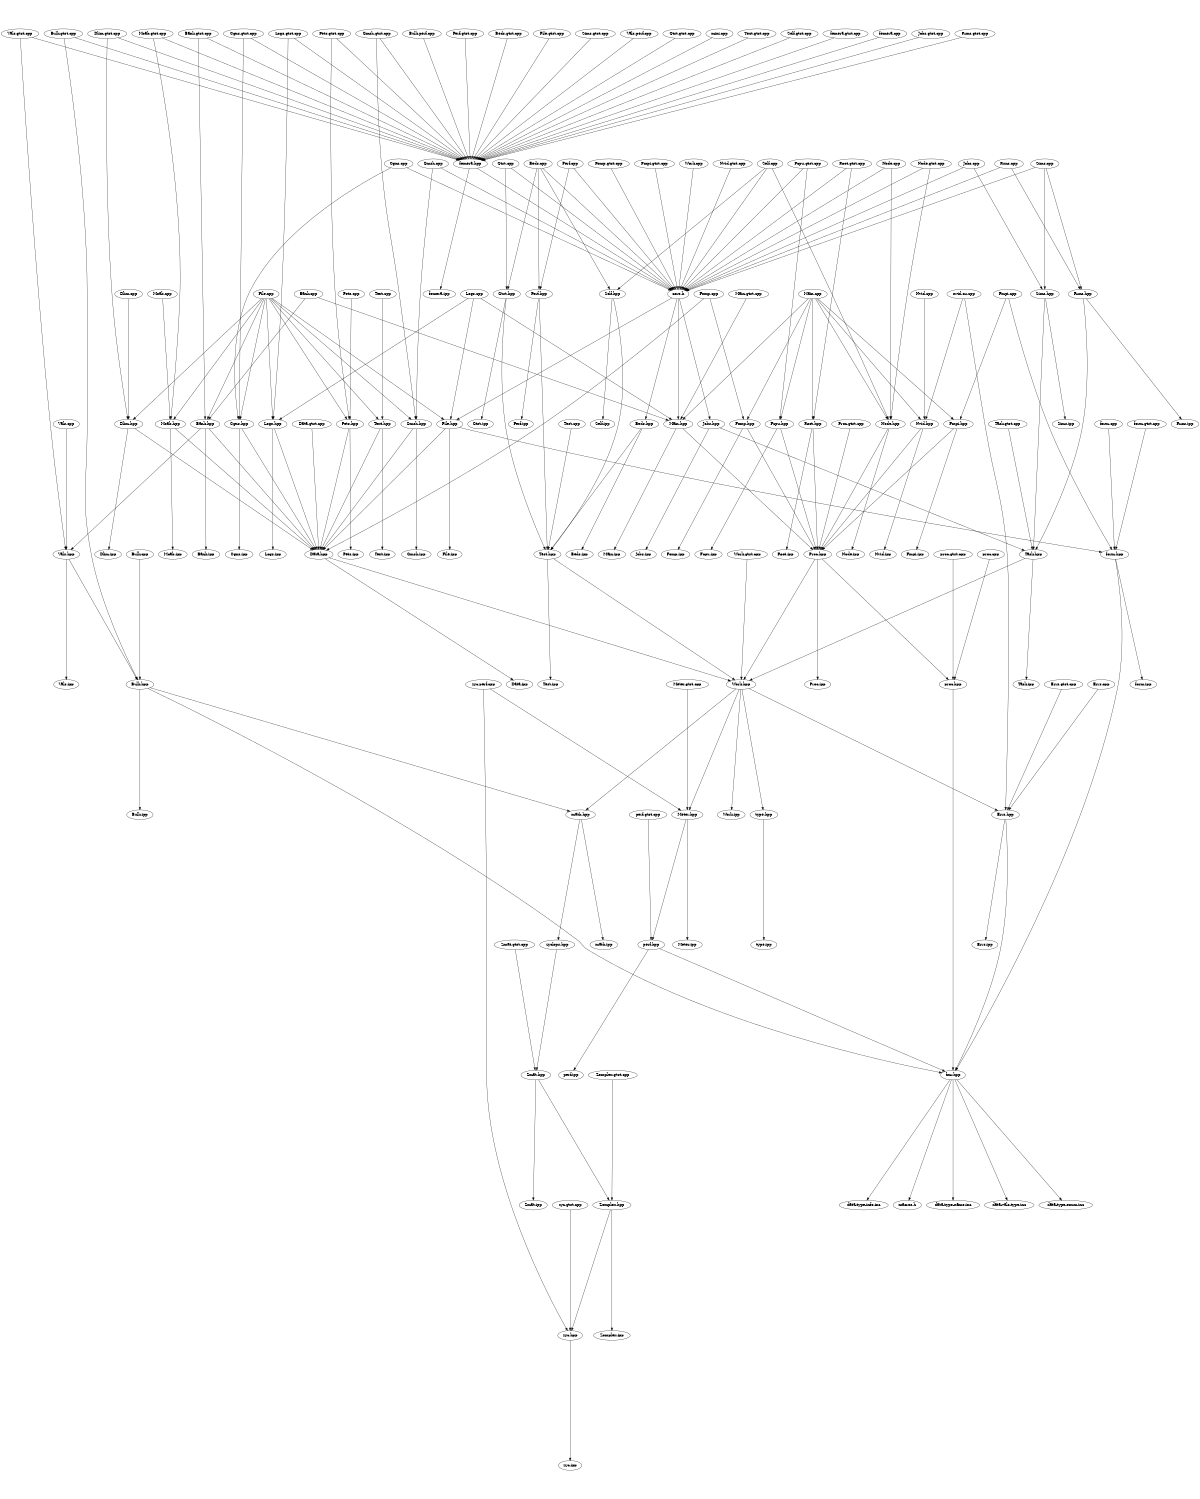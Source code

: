 digraph "source tree" {
    overlap=scale;
    size="8,10";
    ratio="fill";
    fontsize="16";
    fontname="Helvetica";
	clusterrank="local";
	"type.hpp" -> "type.ipp"
	"femera.cpp" -> "femera.hpp"
	"Main.cpp" -> "Node.hpp"
	"Bank.hpp" -> "Vals.hpp"
	"Gtst.hpp" -> "Gtst.ipp"
	"Main.cpp" -> "Main.hpp"
	"File.cpp" -> "Dlim.hpp"
	"Moab.gtst.cpp" -> "Moab.hpp"
	"Vals.cpp" -> "Vals.hpp"
	"Data.hpp" -> "Work.hpp"
	"Work.gtst.cpp" -> "Work.hpp"
	"Beds.cpp" -> "Self.hpp"
	"Runs.hpp" -> "Runs.ipp"
	"Dlim.hpp" -> "Dlim.ipp"
	"Jobs.cpp" -> "Sims.hpp"
	"Fmpi.cpp" -> "form.hpp"
	"Moab.gtst.cpp" -> "femera.hpp"
	"Jobs.gtst.cpp" -> "femera.hpp"
	"Zomplex.hpp" -> "zyc.hpp"
	"proc.gtst.cpp" -> "proc.hpp"
	"Dlim.cpp" -> "Dlim.hpp"
	"Node.hpp" -> "Proc.hpp"
	"Proc.hpp" -> "Work.hpp"
	"Fmpi.gtst.cpp" -> "core.h"
	"File.hpp" -> "form.hpp"
	"Logs.cpp" -> "Main.hpp"
	"Bulk.hpp" -> "fmr.hpp"
	"core.h" -> "File.hpp"
	"Meter.gtst.cpp" -> "Meter.hpp"
	"Meter.hpp" -> "perf.hpp"
	"proc.hpp" -> "fmr.hpp"
	"Moab.hpp" -> "Data.hpp"
	"Perf.hpp" -> "Perf.ipp"
	"Beds.hpp" -> "Test.hpp"
	"Errs.gtst.cpp" -> "Errs.hpp"
	"Runs.gtst.cpp" -> "femera.hpp"
	"Zmat.hpp" -> "Zmat.ipp"
	"Perf.cpp" -> "Perf.hpp"
	"Main.cpp" -> "Root.hpp"
	"Vals.gtst.cpp" -> "Vals.hpp"
	"Pets.gtst.cpp" -> "femera.hpp"
	"Logs.cpp" -> "Logs.hpp"
	"fmr.hpp" -> "data-type-info.inc"
	"Bulk.perf.cpp" -> "femera.hpp"
	"Node.cpp" -> "Node.hpp"
	"Logs.hpp" -> "Logs.ipp"
	"fmr.hpp" -> "macros.h"
	"Work.hpp" -> "Meter.hpp"
	"Cgns.hpp" -> "Data.hpp"
	"Self.hpp" -> "Self.ipp"
	"Dlim.gtst.cpp" -> "Dlim.hpp"
	"Work.hpp" -> "Errs.hpp"
	"Perf.gtst.cpp" -> "femera.hpp"
	"form.hpp" -> "fmr.hpp"
	"fmr.hpp" -> "data-type-name.inc"
	"File.hpp" -> "Data.hpp"
	"Work.hpp" -> "type.hpp"
	"Sims.cpp" -> "core.h"
	"proc.cpp" -> "proc.hpp"
	"Bulk.gtst.cpp" -> "Bulk.hpp"
	"Fmpi.hpp" -> "Fmpi.ipp"
	"Beds.gtst.cpp" -> "femera.hpp"
	"core.h" -> "Jobs.hpp"
	"Fomp.hpp" -> "Proc.hpp"
	"Moab.hpp" -> "Moab.ipp"
	"Dlim.gtst.cpp" -> "femera.hpp"
	"File.gtst.cpp" -> "femera.hpp"
	"core.h" -> "Beds.hpp"
	"zyc.gtst.cpp" -> "zyc.hpp"
	"Main.cpp" -> "Fmpi.hpp"
	"Jobs.hpp" -> "Task.hpp"
	"Proc.hpp" -> "Proc.ipp"
	"Task.gtst.cpp" -> "Task.hpp"
	"Sims.gtst.cpp" -> "femera.hpp"
	"Main.hpp" -> "Proc.hpp"
	"Beds.hpp" -> "Beds.ipp"
	"Moab.cpp" -> "Moab.hpp"
	"Gtst.cpp" -> "core.h"
	"Text.hpp" -> "Text.ipp"
	"zyclops.hpp" -> "Zmat.hpp"
	"Sims.cpp" -> "Sims.hpp"
	"Task.hpp" -> "Work.hpp"
	"Work.cpp" -> "core.h"
	"Sims.cpp" -> "Runs.hpp"
	"Gmsh.cpp" -> "core.h"
	"Logs.hpp" -> "Data.hpp"
	"Test.hpp" -> "Work.hpp"
	"File.cpp" -> "Pets.hpp"
	"perf.hpp" -> "perf.ipp"
	"File.cpp" -> "Gmsh.hpp"
	"Gmsh.cpp" -> "Gmsh.hpp"
	"Pets.gtst.cpp" -> "Pets.hpp"
	"Perf.hpp" -> "Test.hpp"
	"Self.cpp" -> "core.h"
	"Text.cpp" -> "Text.hpp"
	"Vals.perf.cpp" -> "femera.hpp"
	"fmr.hpp" -> "data-vals-type.inc"
	"Beds.cpp" -> "core.h"
	"Pets.cpp" -> "Pets.hpp"
	"math.hpp" -> "math.ipp"
	"Gtst.gtst.cpp" -> "femera.hpp"
	"mini.cpp" -> "femera.hpp"
	"Text.gtst.cpp" -> "femera.hpp"
	"Runs.cpp" -> "core.h"
	"Gtst.cpp" -> "Gtst.hpp"
	"File.cpp" -> "Bank.hpp"
	"Pets.hpp" -> "Data.hpp"
	"Gmsh.gtst.cpp" -> "Gmsh.hpp"
	"Bulk.hpp" -> "math.hpp"
	"File.cpp" -> "Text.hpp"
	"perf.hpp" -> "fmr.hpp"
	"Sims.hpp" -> "Sims.ipp"
	"Runs.cpp" -> "Runs.hpp"
	"Nvid.hpp" -> "Nvid.ipp"
	"Cgns.hpp" -> "Cgns.ipp"
	"Bank.gtst.cpp" -> "Bank.hpp"
	"Bank.cpp" -> "Bank.hpp"
	"Fmpi.hpp" -> "Proc.hpp"
	"Fcpu.gtst.cpp" -> "Fcpu.hpp"
	"Node.hpp" -> "Node.ipp"
	"File.hpp" -> "File.ipp"
	"Fomp.cpp" -> "Data.hpp"
	"fmr.hpp" -> "data-type-enum.inc"
	"zyc.hpp" -> "zyc.ipp"
	"Root.gtst.cpp" -> "Root.hpp"
	"Bank.hpp" -> "Data.hpp"
	"Perf.cpp" -> "core.h"
	"Fomp.hpp" -> "Fomp.ipp"
	"Jobs.cpp" -> "core.h"
	"Zmat.gtst.cpp" -> "Zmat.hpp"
	"Logs.gtst.cpp" -> "femera.hpp"
	"Main.cpp" -> "Nvid.hpp"
	"Fcpu.hpp" -> "Fcpu.ipp"
	"Zmat.hpp" -> "Zomplex.hpp"
	"Fmpi.cpp" -> "Fmpi.hpp"
	"Main.cpp" -> "Fomp.hpp"
	"Vals.gtst.cpp" -> "femera.hpp"
	"Bulk.hpp" -> "Bulk.ipp"
	"Self.cpp" -> "Node.hpp"
	"Text.hpp" -> "Data.hpp"
	"Logs.cpp" -> "File.hpp"
	"Nvid.cpp" -> "Nvid.hpp"
	"Bank.cpp" -> "Main.hpp"
	"Runs.hpp" -> "Task.hpp"
	"Nvid.gtst.cpp" -> "core.h"
	"Main.cpp" -> "Fcpu.hpp"
	"Root.hpp" -> "Proc.hpp"
	"Logs.gtst.cpp" -> "Logs.hpp"
	"Test.cpp" -> "Test.hpp"
	"Data.hpp" -> "Data.ipp"
	"zyc.perf.cpp" -> "zyc.hpp"
	"Self.gtst.cpp" -> "femera.hpp"
	"Errs.hpp" -> "fmr.hpp"
	"Data.gtst.cpp" -> "Data.hpp"
	"File.cpp" -> "File.hpp"
	"Proc.gtst.cpp" -> "Proc.hpp"
	"form.hpp" -> "form.ipp"
	"zyc.perf.cpp" -> "Meter.hpp"
	"Node.gtst.cpp" -> "Node.hpp"
	"Test.hpp" -> "Test.ipp"
	"form.cpp" -> "form.hpp"
	"Task.hpp" -> "Task.ipp"
	"math.hpp" -> "zyclops.hpp"
	"File.cpp" -> "Moab.hpp"
	"Bank.hpp" -> "Bank.ipp"
	"Meter.hpp" -> "Meter.ipp"
	"Zomplex.hpp" -> "Zomplex.ipp"
	"femera.hpp" -> "core.h"
	"Nvid.hpp" -> "Proc.hpp"
	"Work.hpp" -> "math.hpp"
	"Fomp.gtst.cpp" -> "core.h"
	"Vals.hpp" -> "Vals.ipp"
	"File.cpp" -> "Logs.hpp"
	"Main.hpp" -> "Main.ipp"
	"Dlim.hpp" -> "Data.hpp"
	"Root.gtst.cpp" -> "core.h"
	"Fomp.cpp" -> "Fomp.hpp"
	"nvid.cu.cpp" -> "Errs.hpp"
	"form.gtst.cpp" -> "form.hpp"
	"Fcpu.hpp" -> "Proc.hpp"
	"Fcpu.gtst.cpp" -> "core.h"
	"core.h" -> "Main.hpp"
	"Node.gtst.cpp" -> "core.h"
	"Beds.cpp" -> "Gtst.hpp"
	"Bank.gtst.cpp" -> "femera.hpp"
	"Gmsh.hpp" -> "Data.hpp"
	"Cgns.gtst.cpp" -> "Cgns.hpp"
	"Beds.cpp" -> "Perf.hpp"
	"Sims.hpp" -> "Task.hpp"
	"File.cpp" -> "Cgns.hpp"
	"Main.gtst.cpp" -> "Main.hpp"
	"Gmsh.gtst.cpp" -> "femera.hpp"
	"Jobs.hpp" -> "Jobs.ipp"
	"Cgns.cpp" -> "core.h"
	"Vals.hpp" -> "Bulk.hpp"
	"femera.gtst.cpp" -> "femera.hpp"
	"Zomplex.gtst.cpp" -> "Zomplex.hpp"
	"Pets.hpp" -> "Pets.ipp"
	"Gmsh.hpp" -> "Gmsh.ipp"
	"Cgns.gtst.cpp" -> "femera.hpp"
	"Node.cpp" -> "core.h"
	"Gtst.hpp" -> "Test.hpp"
	"perf.gtst.cpp" -> "perf.hpp"
	"Bulk.cpp" -> "Bulk.hpp"
	"Errs.cpp" -> "Errs.hpp"
	"Proc.hpp" -> "proc.hpp"
	"Self.cpp" -> "Self.hpp"
	"Root.hpp" -> "Root.ipp"
	"nvid.cu.cpp" -> "Nvid.hpp"
	"femera.hpp" -> "femera.ipp"
	"Errs.hpp" -> "Errs.ipp"
	"Self.hpp" -> "Test.hpp"
	"Work.hpp" -> "Work.ipp"
	"Bulk.gtst.cpp" -> "femera.hpp"
	"Cgns.cpp" -> "Cgns.hpp"
}
